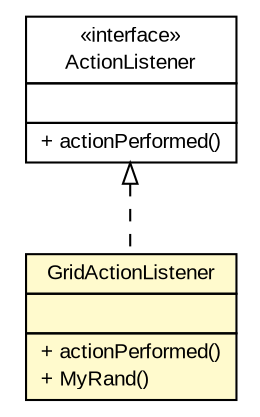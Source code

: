 #!/usr/local/bin/dot
#
# Class diagram 
# Generated by UMLGraph version 5.4 (http://www.umlgraph.org/)
#

digraph G {
	edge [fontname="arial",fontsize=10,labelfontname="arial",labelfontsize=10];
	node [fontname="arial",fontsize=10,shape=plaintext];
	nodesep=0.25;
	ranksep=0.5;
	// Controlleurs.GridActionListener
	c123 [label=<<table title="Controlleurs.GridActionListener" border="0" cellborder="1" cellspacing="0" cellpadding="2" port="p" bgcolor="lemonChiffon" href="./GridActionListener.html">
		<tr><td><table border="0" cellspacing="0" cellpadding="1">
<tr><td align="center" balign="center"> GridActionListener </td></tr>
		</table></td></tr>
		<tr><td><table border="0" cellspacing="0" cellpadding="1">
<tr><td align="left" balign="left">  </td></tr>
		</table></td></tr>
		<tr><td><table border="0" cellspacing="0" cellpadding="1">
<tr><td align="left" balign="left"> + actionPerformed() </td></tr>
<tr><td align="left" balign="left"> + MyRand() </td></tr>
		</table></td></tr>
		</table>>, URL="./GridActionListener.html", fontname="arial", fontcolor="black", fontsize=10.0];
	//Controlleurs.GridActionListener implements java.awt.event.ActionListener
	c135:p -> c123:p [dir=back,arrowtail=empty,style=dashed];
	// java.awt.event.ActionListener
	c135 [label=<<table title="java.awt.event.ActionListener" border="0" cellborder="1" cellspacing="0" cellpadding="2" port="p" href="http://java.sun.com/j2se/1.4.2/docs/api/java/awt/event/ActionListener.html">
		<tr><td><table border="0" cellspacing="0" cellpadding="1">
<tr><td align="center" balign="center"> &#171;interface&#187; </td></tr>
<tr><td align="center" balign="center"> ActionListener </td></tr>
		</table></td></tr>
		<tr><td><table border="0" cellspacing="0" cellpadding="1">
<tr><td align="left" balign="left">  </td></tr>
		</table></td></tr>
		<tr><td><table border="0" cellspacing="0" cellpadding="1">
<tr><td align="left" balign="left"> + actionPerformed() </td></tr>
		</table></td></tr>
		</table>>, URL="http://java.sun.com/j2se/1.4.2/docs/api/java/awt/event/ActionListener.html", fontname="arial", fontcolor="black", fontsize=10.0];
}

